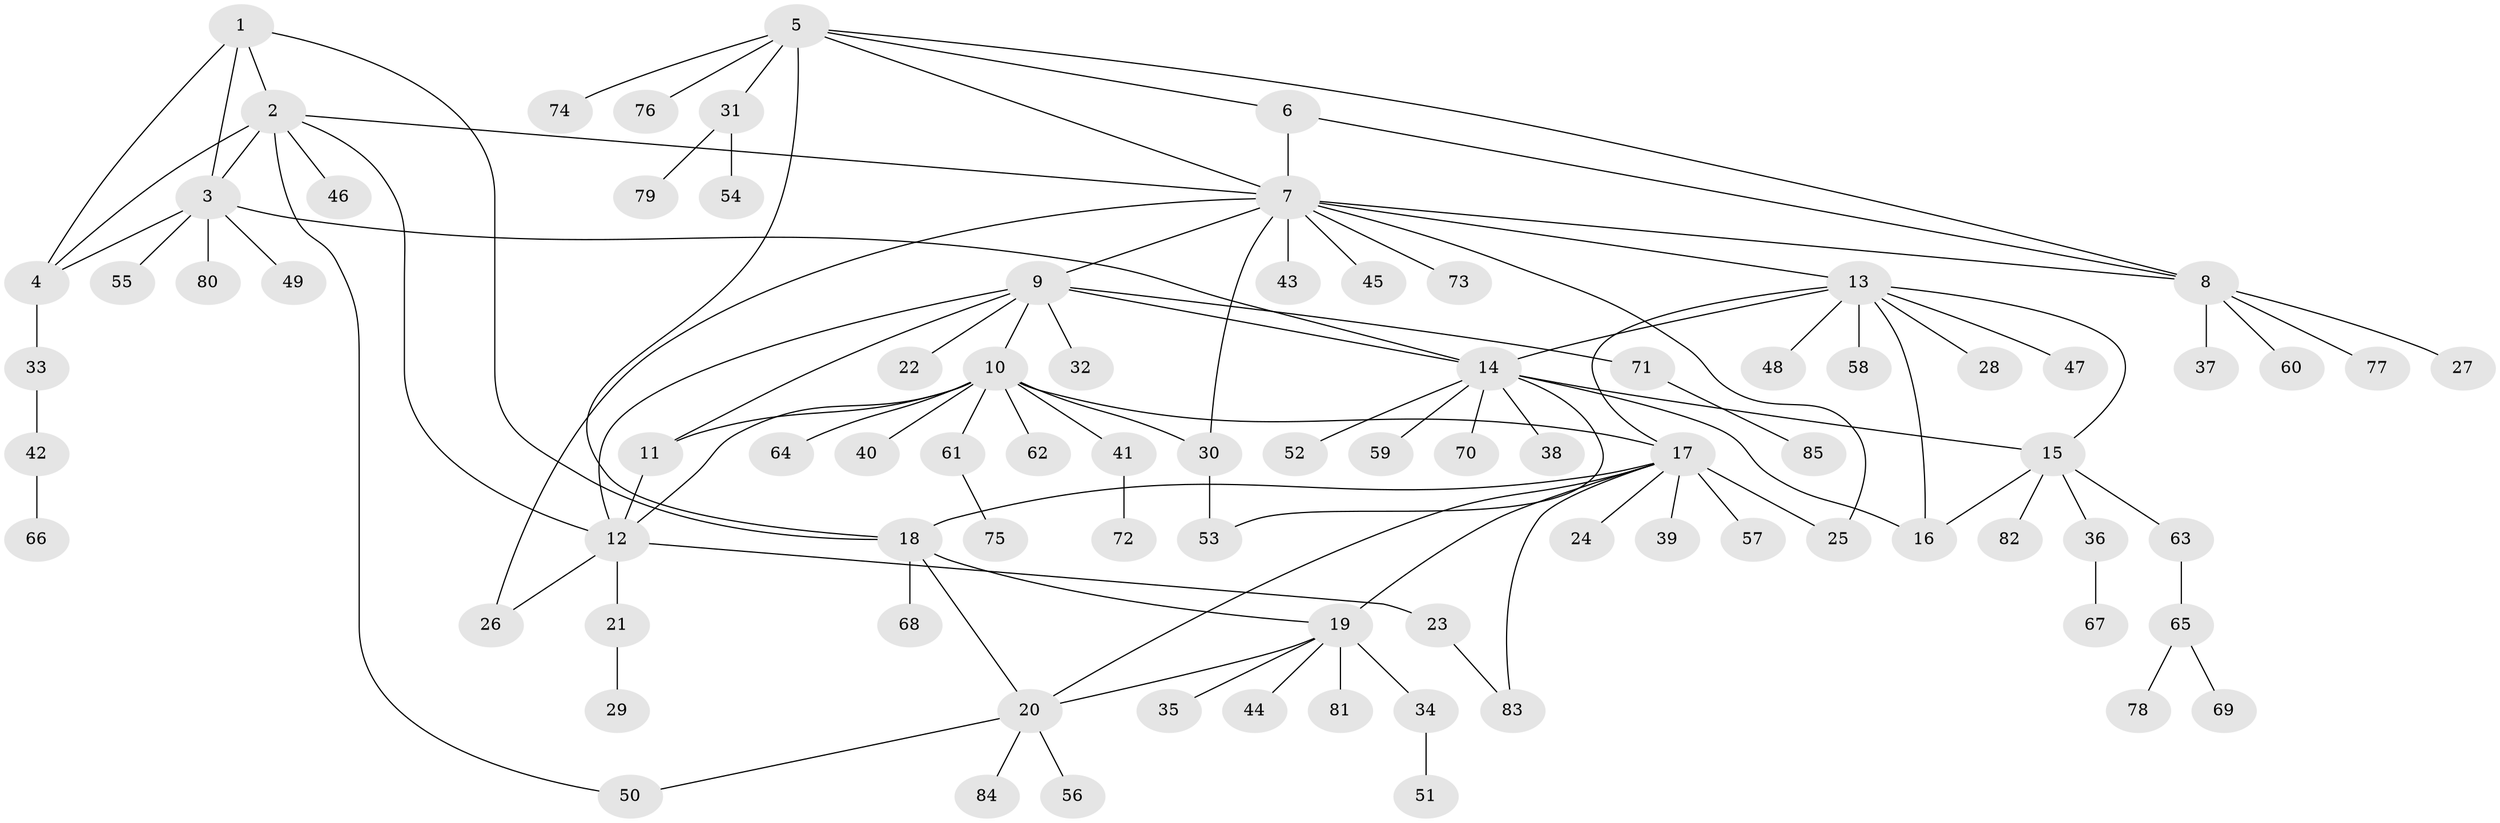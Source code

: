 // Generated by graph-tools (version 1.1) at 2025/15/03/09/25 04:15:45]
// undirected, 85 vertices, 111 edges
graph export_dot {
graph [start="1"]
  node [color=gray90,style=filled];
  1;
  2;
  3;
  4;
  5;
  6;
  7;
  8;
  9;
  10;
  11;
  12;
  13;
  14;
  15;
  16;
  17;
  18;
  19;
  20;
  21;
  22;
  23;
  24;
  25;
  26;
  27;
  28;
  29;
  30;
  31;
  32;
  33;
  34;
  35;
  36;
  37;
  38;
  39;
  40;
  41;
  42;
  43;
  44;
  45;
  46;
  47;
  48;
  49;
  50;
  51;
  52;
  53;
  54;
  55;
  56;
  57;
  58;
  59;
  60;
  61;
  62;
  63;
  64;
  65;
  66;
  67;
  68;
  69;
  70;
  71;
  72;
  73;
  74;
  75;
  76;
  77;
  78;
  79;
  80;
  81;
  82;
  83;
  84;
  85;
  1 -- 2;
  1 -- 3;
  1 -- 4;
  1 -- 18;
  2 -- 3;
  2 -- 4;
  2 -- 7;
  2 -- 12;
  2 -- 46;
  2 -- 50;
  3 -- 4;
  3 -- 14;
  3 -- 49;
  3 -- 55;
  3 -- 80;
  4 -- 33;
  5 -- 6;
  5 -- 7;
  5 -- 8;
  5 -- 18;
  5 -- 31;
  5 -- 74;
  5 -- 76;
  6 -- 7;
  6 -- 8;
  7 -- 8;
  7 -- 9;
  7 -- 13;
  7 -- 25;
  7 -- 26;
  7 -- 30;
  7 -- 43;
  7 -- 45;
  7 -- 73;
  8 -- 27;
  8 -- 37;
  8 -- 60;
  8 -- 77;
  9 -- 10;
  9 -- 11;
  9 -- 12;
  9 -- 14;
  9 -- 22;
  9 -- 32;
  9 -- 71;
  10 -- 11;
  10 -- 12;
  10 -- 17;
  10 -- 30;
  10 -- 40;
  10 -- 41;
  10 -- 61;
  10 -- 62;
  10 -- 64;
  11 -- 12;
  12 -- 21;
  12 -- 23;
  12 -- 26;
  13 -- 14;
  13 -- 15;
  13 -- 16;
  13 -- 17;
  13 -- 28;
  13 -- 47;
  13 -- 48;
  13 -- 58;
  14 -- 15;
  14 -- 16;
  14 -- 38;
  14 -- 52;
  14 -- 53;
  14 -- 59;
  14 -- 70;
  15 -- 16;
  15 -- 36;
  15 -- 63;
  15 -- 82;
  17 -- 18;
  17 -- 19;
  17 -- 20;
  17 -- 24;
  17 -- 25;
  17 -- 39;
  17 -- 57;
  17 -- 83;
  18 -- 19;
  18 -- 20;
  18 -- 68;
  19 -- 20;
  19 -- 34;
  19 -- 35;
  19 -- 44;
  19 -- 81;
  20 -- 50;
  20 -- 56;
  20 -- 84;
  21 -- 29;
  23 -- 83;
  30 -- 53;
  31 -- 54;
  31 -- 79;
  33 -- 42;
  34 -- 51;
  36 -- 67;
  41 -- 72;
  42 -- 66;
  61 -- 75;
  63 -- 65;
  65 -- 69;
  65 -- 78;
  71 -- 85;
}

